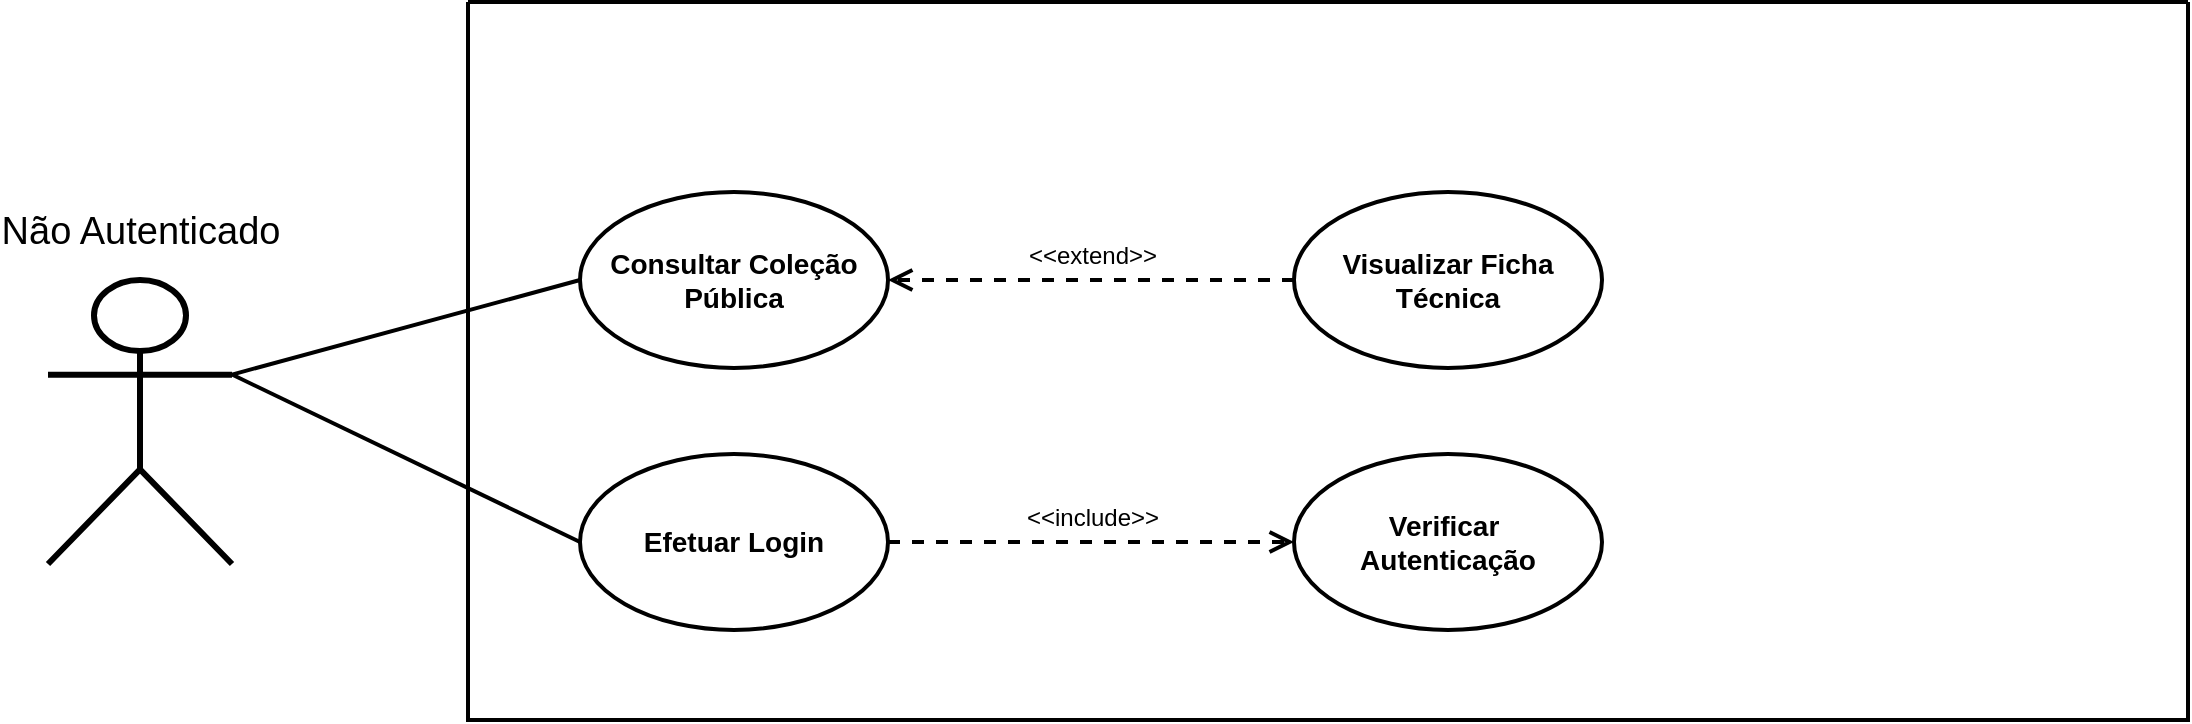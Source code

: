 <mxfile version="24.7.17">
  <diagram name="Page-1" id="e5t0pPumDqYyffJBHCtZ">
    <mxGraphModel dx="1195" dy="703" grid="0" gridSize="10" guides="1" tooltips="1" connect="1" arrows="1" fold="1" page="1" pageScale="1" pageWidth="1169" pageHeight="1654" background="#ffffff" math="0" shadow="0">
      <root>
        <mxCell id="0" />
        <mxCell id="1" parent="0" />
        <mxCell id="OOBrKJmv8DatibSCt1Xn-1" value="" style="swimlane;startSize=0;strokeWidth=2;rounded=1;swimlaneLine=0;fillColor=none;labelBackgroundColor=none;perimeterSpacing=2;" parent="1" vertex="1">
          <mxGeometry x="280" y="268" width="860" height="359" as="geometry" />
        </mxCell>
        <mxCell id="OOBrKJmv8DatibSCt1Xn-3" value="Consultar Coleção&lt;div&gt;Pública&lt;/div&gt;" style="ellipse;whiteSpace=wrap;fillColor=none;strokeWidth=2;fontSize=14;fontStyle=1;html=1;align=center;labelBackgroundColor=none;" parent="OOBrKJmv8DatibSCt1Xn-1" vertex="1">
          <mxGeometry x="56" y="95" width="154" height="88" as="geometry" />
        </mxCell>
        <mxCell id="OOBrKJmv8DatibSCt1Xn-9" value="&amp;lt;&amp;lt;extend&amp;gt;&amp;gt;" style="endArrow=open;startArrow=none;endFill=0;startFill=0;endSize=8;html=1;verticalAlign=bottom;dashed=1;labelBackgroundColor=none;rounded=0;strokeWidth=2;exitX=0;exitY=0.5;exitDx=0;exitDy=0;entryX=1;entryY=0.5;entryDx=0;entryDy=0;fontColor=default;spacingBottom=3;labelPosition=center;verticalLabelPosition=top;align=center;fontSize=12;" parent="OOBrKJmv8DatibSCt1Xn-1" source="dxDd_ae9km5gt-3TqSws-1" target="OOBrKJmv8DatibSCt1Xn-3" edge="1">
          <mxGeometry width="160" relative="1" as="geometry">
            <mxPoint x="384" y="186" as="sourcePoint" />
            <mxPoint x="239" y="184" as="targetPoint" />
          </mxGeometry>
        </mxCell>
        <mxCell id="dxDd_ae9km5gt-3TqSws-1" value="&lt;div&gt;Visualizar Ficha&lt;/div&gt;&lt;div&gt;Técnica&lt;/div&gt;" style="ellipse;whiteSpace=wrap;fillColor=none;strokeWidth=2;fontSize=14;fontStyle=1;html=1;align=center;labelBackgroundColor=none;" vertex="1" parent="OOBrKJmv8DatibSCt1Xn-1">
          <mxGeometry x="413" y="95" width="154" height="88" as="geometry" />
        </mxCell>
        <mxCell id="dxDd_ae9km5gt-3TqSws-3" value="&lt;div&gt;Efetuar Login&lt;/div&gt;" style="ellipse;whiteSpace=wrap;fillColor=none;strokeWidth=2;fontSize=14;fontStyle=1;html=1;align=center;labelBackgroundColor=none;" vertex="1" parent="OOBrKJmv8DatibSCt1Xn-1">
          <mxGeometry x="56" y="226" width="154" height="88" as="geometry" />
        </mxCell>
        <mxCell id="dxDd_ae9km5gt-3TqSws-4" value="&amp;lt;&amp;lt;include&amp;gt;&amp;gt;" style="endArrow=open;startArrow=none;endFill=0;startFill=0;endSize=8;html=1;verticalAlign=bottom;dashed=1;labelBackgroundColor=none;rounded=0;strokeWidth=2;exitX=1;exitY=0.5;exitDx=0;exitDy=0;fontColor=default;spacingBottom=3;labelPosition=center;verticalLabelPosition=top;align=center;fontSize=12;entryX=0;entryY=0.5;entryDx=0;entryDy=0;" edge="1" parent="OOBrKJmv8DatibSCt1Xn-1" source="dxDd_ae9km5gt-3TqSws-3" target="dxDd_ae9km5gt-3TqSws-5">
          <mxGeometry width="160" relative="1" as="geometry">
            <mxPoint x="476" y="261" as="sourcePoint" />
            <mxPoint x="273" y="261" as="targetPoint" />
          </mxGeometry>
        </mxCell>
        <mxCell id="dxDd_ae9km5gt-3TqSws-5" value="&lt;div&gt;Verificar&amp;nbsp;&lt;/div&gt;&lt;div&gt;Autenticação&lt;/div&gt;" style="ellipse;whiteSpace=wrap;fillColor=none;strokeWidth=2;fontSize=14;fontStyle=1;html=1;align=center;labelBackgroundColor=none;" vertex="1" parent="OOBrKJmv8DatibSCt1Xn-1">
          <mxGeometry x="413" y="226" width="154" height="88" as="geometry" />
        </mxCell>
        <mxCell id="OOBrKJmv8DatibSCt1Xn-23" value="&lt;div&gt;Não Autenticado&lt;/div&gt;" style="shape=umlActor;verticalLabelPosition=top;verticalAlign=bottom;html=1;outlineConnect=0;strokeWidth=3;labelPosition=center;align=center;spacingTop=3;spacingBottom=4;fontSize=19;fontStyle=0;spacing=8;perimeterSpacing=0;labelBackgroundColor=none;labelBorderColor=none;fillColor=none;" parent="1" vertex="1">
          <mxGeometry x="70" y="407" width="92" height="142" as="geometry" />
        </mxCell>
        <mxCell id="OOBrKJmv8DatibSCt1Xn-24" value="" style="endArrow=none;html=1;rounded=0;entryX=0;entryY=0.5;entryDx=0;entryDy=0;fontColor=default;strokeWidth=2;labelBackgroundColor=none;exitX=1;exitY=0.333;exitDx=0;exitDy=0;exitPerimeter=0;" parent="1" source="OOBrKJmv8DatibSCt1Xn-23" target="OOBrKJmv8DatibSCt1Xn-3" edge="1">
          <mxGeometry width="50" height="50" relative="1" as="geometry">
            <mxPoint x="97" y="379" as="sourcePoint" />
            <mxPoint x="382" y="501" as="targetPoint" />
          </mxGeometry>
        </mxCell>
        <mxCell id="dxDd_ae9km5gt-3TqSws-2" value="" style="endArrow=none;html=1;rounded=0;entryX=0;entryY=0.5;entryDx=0;entryDy=0;fontColor=default;strokeWidth=2;labelBackgroundColor=none;exitX=1;exitY=0.333;exitDx=0;exitDy=0;exitPerimeter=0;" edge="1" parent="1" source="OOBrKJmv8DatibSCt1Xn-23" target="dxDd_ae9km5gt-3TqSws-3">
          <mxGeometry width="50" height="50" relative="1" as="geometry">
            <mxPoint x="172" y="464" as="sourcePoint" />
            <mxPoint x="346" y="463" as="targetPoint" />
          </mxGeometry>
        </mxCell>
      </root>
    </mxGraphModel>
  </diagram>
</mxfile>
